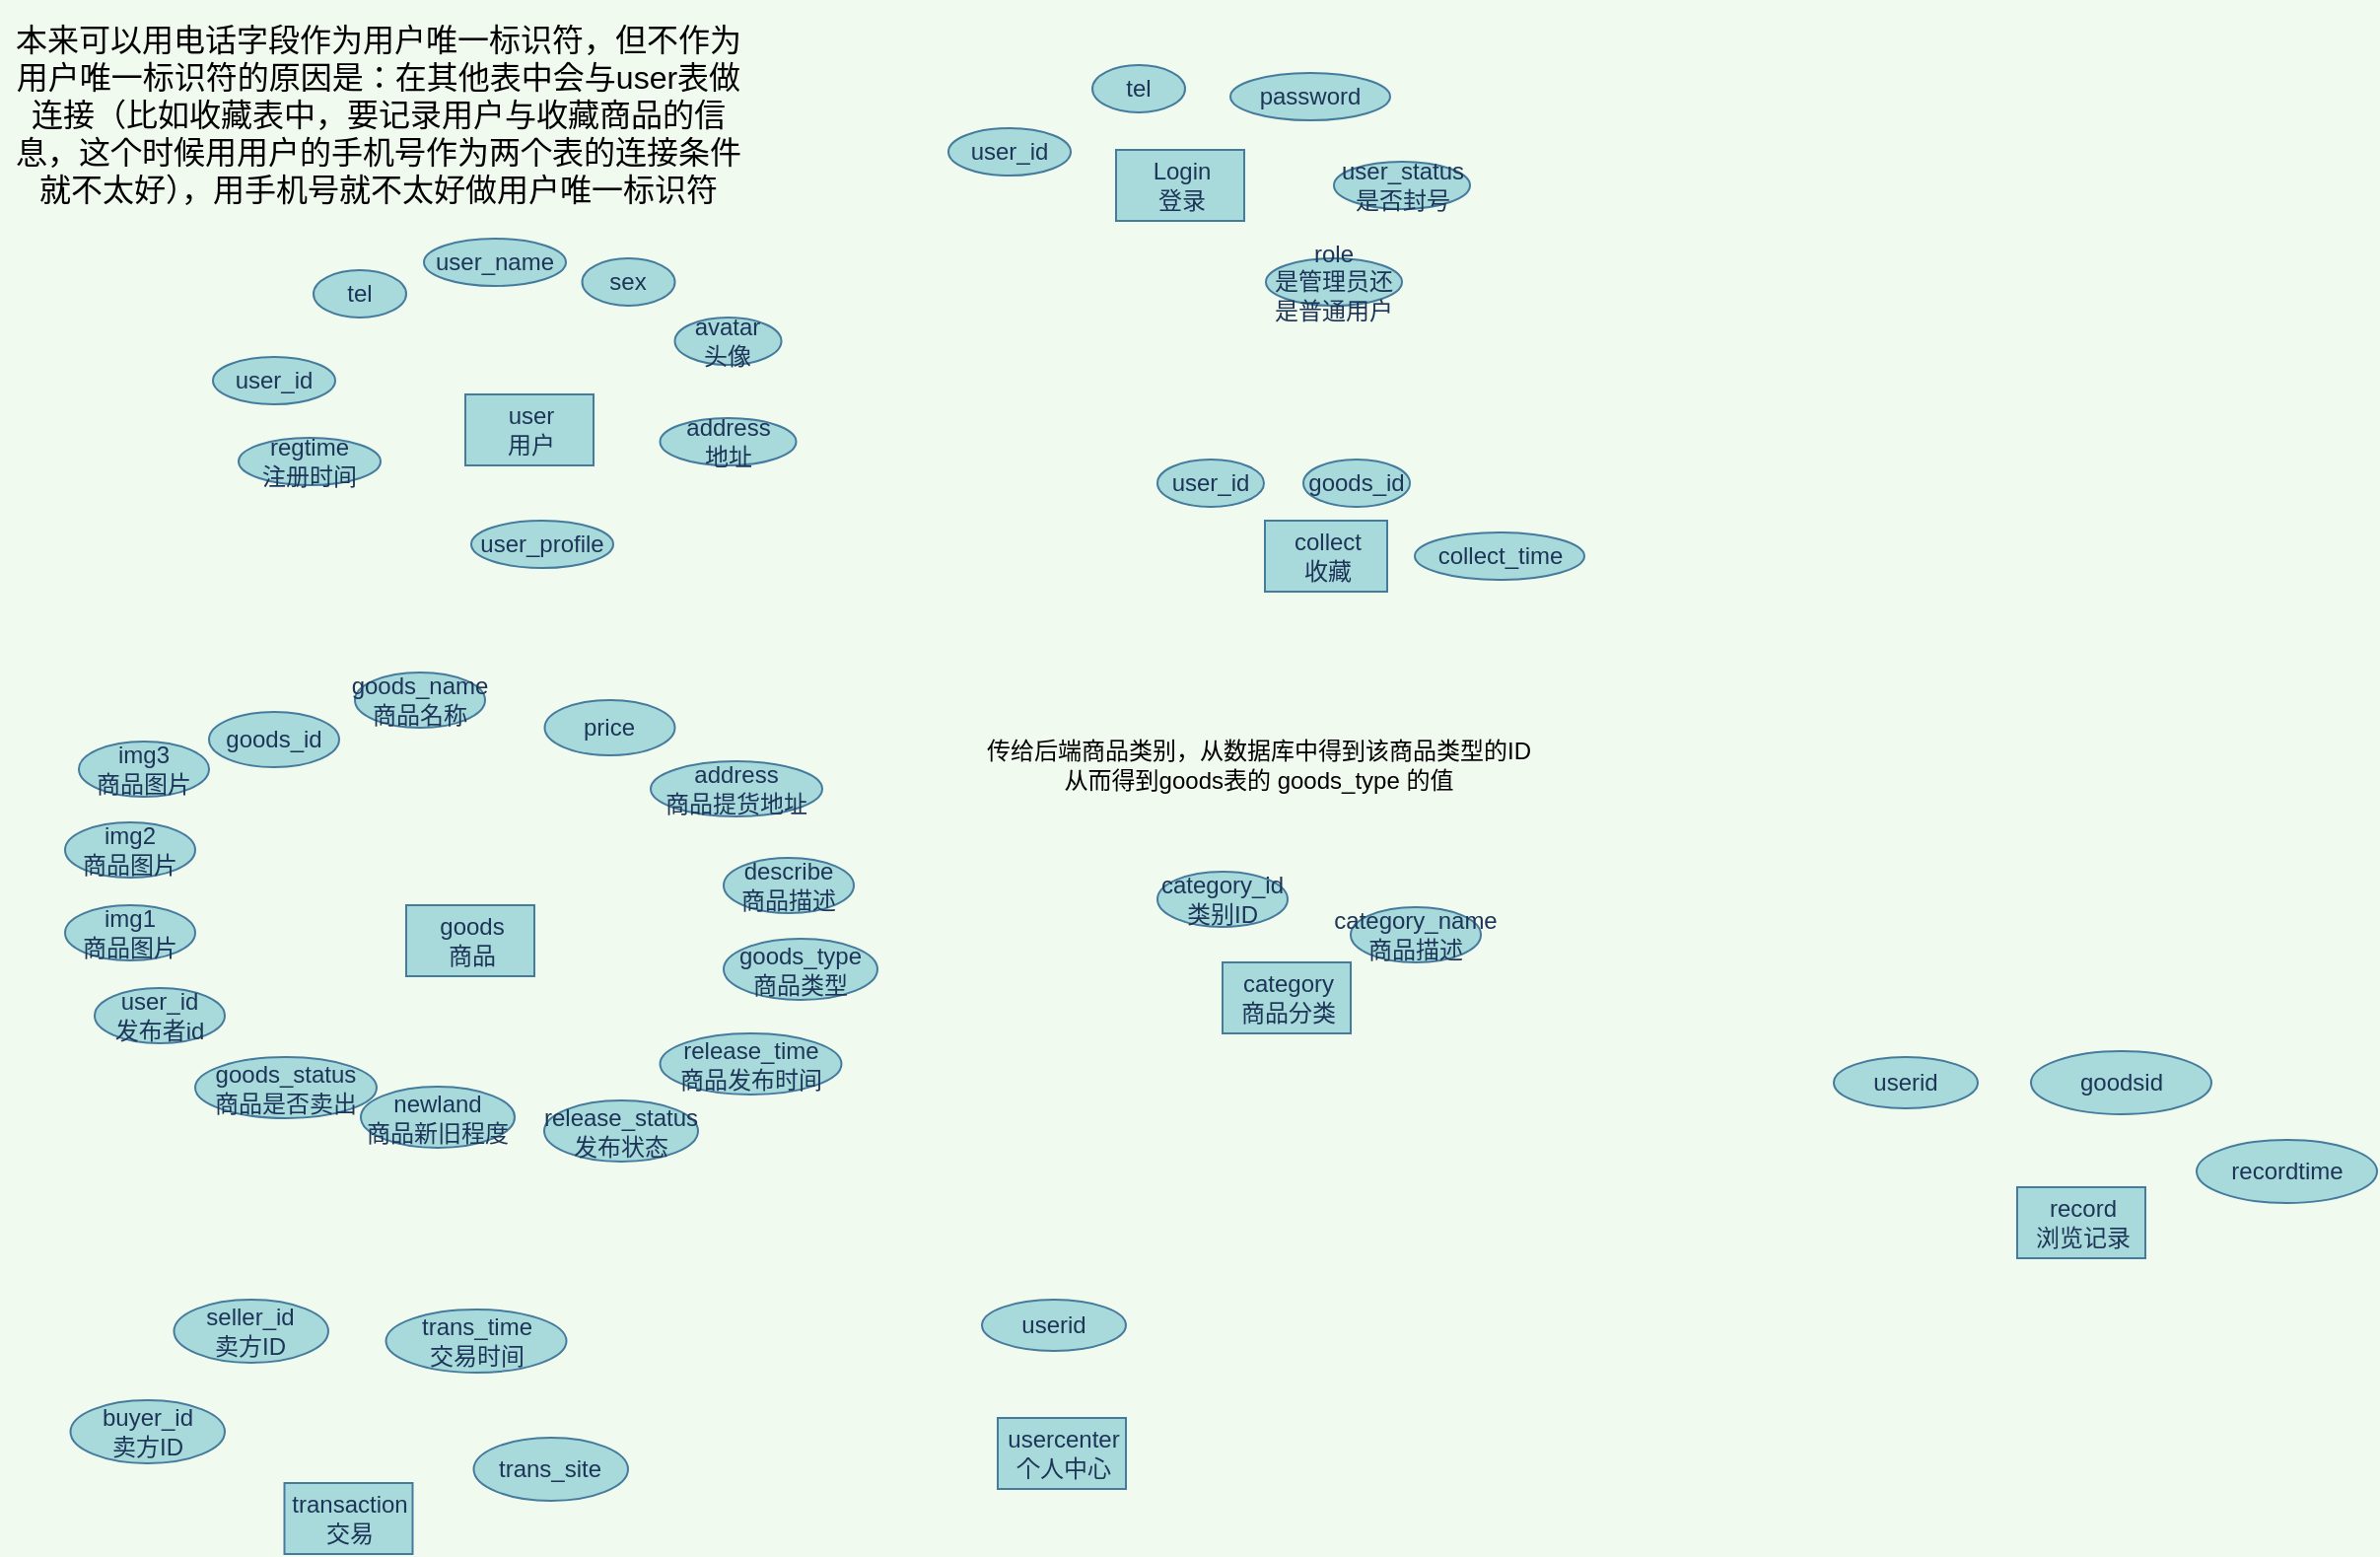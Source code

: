 <mxfile version="18.0.2" type="github">
  <diagram id="R2lEEEUBdFMjLlhIrx00" name="Page-1">
    <mxGraphModel dx="1276" dy="611" grid="0" gridSize="10" guides="1" tooltips="1" connect="1" arrows="1" fold="1" page="1" pageScale="1" pageWidth="850" pageHeight="1100" background="#F1FAEE" math="0" shadow="0" extFonts="Permanent Marker^https://fonts.googleapis.com/css?family=Permanent+Marker">
      <root>
        <mxCell id="0" />
        <mxCell id="1" parent="0" />
        <mxCell id="g1o5wDydBx8oVk8ByclE-10" value="user&lt;br&gt;用户" style="html=1;fillColor=#A8DADC;strokeColor=#457B9D;fontColor=#1D3557;" parent="1" vertex="1">
          <mxGeometry x="249" y="217" width="65" height="36" as="geometry" />
        </mxCell>
        <mxCell id="g1o5wDydBx8oVk8ByclE-11" value="collect&lt;br&gt;收藏" style="html=1;fillColor=#A8DADC;strokeColor=#457B9D;fontColor=#1D3557;" parent="1" vertex="1">
          <mxGeometry x="654.5" y="281" width="62" height="36" as="geometry" />
        </mxCell>
        <mxCell id="g1o5wDydBx8oVk8ByclE-12" value="user_id" style="ellipse;whiteSpace=wrap;html=1;rounded=0;sketch=0;fontColor=#1D3557;strokeColor=#457B9D;fillColor=#A8DADC;" parent="1" vertex="1">
          <mxGeometry x="121" y="198" width="62" height="24" as="geometry" />
        </mxCell>
        <mxCell id="g1o5wDydBx8oVk8ByclE-13" value="user_name" style="ellipse;whiteSpace=wrap;html=1;rounded=0;sketch=0;fontColor=#1D3557;strokeColor=#457B9D;fillColor=#A8DADC;" parent="1" vertex="1">
          <mxGeometry x="228" y="138" width="72" height="24" as="geometry" />
        </mxCell>
        <mxCell id="g1o5wDydBx8oVk8ByclE-14" value="tel" style="ellipse;whiteSpace=wrap;html=1;rounded=0;sketch=0;fontColor=#1D3557;strokeColor=#457B9D;fillColor=#A8DADC;" parent="1" vertex="1">
          <mxGeometry x="172" y="154" width="47" height="24" as="geometry" />
        </mxCell>
        <mxCell id="g1o5wDydBx8oVk8ByclE-15" value="address&lt;br&gt;地址" style="ellipse;whiteSpace=wrap;html=1;rounded=0;sketch=0;fontColor=#1D3557;strokeColor=#457B9D;fillColor=#A8DADC;" parent="1" vertex="1">
          <mxGeometry x="347.75" y="229" width="69" height="24" as="geometry" />
        </mxCell>
        <mxCell id="g1o5wDydBx8oVk8ByclE-16" value="sex" style="ellipse;whiteSpace=wrap;html=1;rounded=0;sketch=0;fontColor=#1D3557;strokeColor=#457B9D;fillColor=#A8DADC;" parent="1" vertex="1">
          <mxGeometry x="308.25" y="148" width="47" height="24" as="geometry" />
        </mxCell>
        <mxCell id="g1o5wDydBx8oVk8ByclE-17" value="avatar&lt;br&gt;头像" style="ellipse;whiteSpace=wrap;html=1;rounded=0;sketch=0;fontColor=#1D3557;strokeColor=#457B9D;fillColor=#A8DADC;" parent="1" vertex="1">
          <mxGeometry x="355.25" y="178" width="54" height="24" as="geometry" />
        </mxCell>
        <mxCell id="g1o5wDydBx8oVk8ByclE-18" value="regtime&lt;br&gt;注册时间" style="ellipse;whiteSpace=wrap;html=1;rounded=0;sketch=0;fontColor=#1D3557;strokeColor=#457B9D;fillColor=#A8DADC;" parent="1" vertex="1">
          <mxGeometry x="134" y="239" width="72" height="24" as="geometry" />
        </mxCell>
        <mxCell id="g1o5wDydBx8oVk8ByclE-20" value="user_status&lt;br&gt;是否封号" style="ellipse;whiteSpace=wrap;html=1;rounded=0;sketch=0;fontColor=#1D3557;strokeColor=#457B9D;fillColor=#A8DADC;" parent="1" vertex="1">
          <mxGeometry x="689.5" y="99" width="69" height="24" as="geometry" />
        </mxCell>
        <mxCell id="g1o5wDydBx8oVk8ByclE-21" value="user_id" style="ellipse;whiteSpace=wrap;html=1;rounded=0;sketch=0;fontColor=#1D3557;strokeColor=#457B9D;fillColor=#A8DADC;" parent="1" vertex="1">
          <mxGeometry x="600" y="250" width="54" height="24" as="geometry" />
        </mxCell>
        <mxCell id="g1o5wDydBx8oVk8ByclE-22" value="goods_id" style="ellipse;whiteSpace=wrap;html=1;rounded=0;sketch=0;fontColor=#1D3557;strokeColor=#457B9D;fillColor=#A8DADC;" parent="1" vertex="1">
          <mxGeometry x="674" y="250" width="54" height="24" as="geometry" />
        </mxCell>
        <mxCell id="g1o5wDydBx8oVk8ByclE-23" value="collect_time" style="ellipse;whiteSpace=wrap;html=1;rounded=0;sketch=0;fontColor=#1D3557;strokeColor=#457B9D;fillColor=#A8DADC;" parent="1" vertex="1">
          <mxGeometry x="730.5" y="287" width="86" height="24" as="geometry" />
        </mxCell>
        <mxCell id="g1o5wDydBx8oVk8ByclE-24" value="goods&lt;br&gt;商品" style="html=1;fillColor=#A8DADC;strokeColor=#457B9D;fontColor=#1D3557;" parent="1" vertex="1">
          <mxGeometry x="219" y="476" width="65" height="36" as="geometry" />
        </mxCell>
        <mxCell id="XdJG98j6NMw2zqZAvnP--1" value="record&lt;br&gt;浏览记录" style="html=1;fillColor=#A8DADC;strokeColor=#457B9D;fontColor=#1D3557;" parent="1" vertex="1">
          <mxGeometry x="1036" y="619" width="65" height="36" as="geometry" />
        </mxCell>
        <mxCell id="XdJG98j6NMw2zqZAvnP--2" value="goods_id" style="ellipse;whiteSpace=wrap;html=1;rounded=0;sketch=0;fontColor=#1D3557;strokeColor=#457B9D;fillColor=#A8DADC;" parent="1" vertex="1">
          <mxGeometry x="119" y="378" width="66" height="28" as="geometry" />
        </mxCell>
        <mxCell id="XdJG98j6NMw2zqZAvnP--3" value="price" style="ellipse;whiteSpace=wrap;html=1;rounded=0;sketch=0;fontColor=#1D3557;strokeColor=#457B9D;fillColor=#A8DADC;" parent="1" vertex="1">
          <mxGeometry x="289.25" y="372" width="66" height="28" as="geometry" />
        </mxCell>
        <mxCell id="XdJG98j6NMw2zqZAvnP--4" value="describe&lt;br&gt;商品描述" style="ellipse;whiteSpace=wrap;html=1;rounded=0;sketch=0;fontColor=#1D3557;strokeColor=#457B9D;fillColor=#A8DADC;" parent="1" vertex="1">
          <mxGeometry x="380" y="452" width="66" height="28" as="geometry" />
        </mxCell>
        <mxCell id="XdJG98j6NMw2zqZAvnP--5" value="goods_type&lt;br&gt;商品类型" style="ellipse;whiteSpace=wrap;html=1;rounded=0;sketch=0;fontColor=#1D3557;strokeColor=#457B9D;fillColor=#A8DADC;" parent="1" vertex="1">
          <mxGeometry x="380" y="493" width="78" height="31" as="geometry" />
        </mxCell>
        <mxCell id="XdJG98j6NMw2zqZAvnP--6" value="goods_status&lt;br&gt;商品是否卖出" style="ellipse;whiteSpace=wrap;html=1;rounded=0;sketch=0;fontColor=#1D3557;strokeColor=#457B9D;fillColor=#A8DADC;" parent="1" vertex="1">
          <mxGeometry x="112" y="553" width="92" height="31" as="geometry" />
        </mxCell>
        <mxCell id="XdJG98j6NMw2zqZAvnP--7" value="release_time&lt;br&gt;商品发布时间" style="ellipse;whiteSpace=wrap;html=1;rounded=0;sketch=0;fontColor=#1D3557;strokeColor=#457B9D;fillColor=#A8DADC;" parent="1" vertex="1">
          <mxGeometry x="347.75" y="541" width="92" height="31" as="geometry" />
        </mxCell>
        <mxCell id="XdJG98j6NMw2zqZAvnP--8" value="transaction&lt;br&gt;交易" style="html=1;fillColor=#A8DADC;strokeColor=#457B9D;fontColor=#1D3557;" parent="1" vertex="1">
          <mxGeometry x="157.25" y="769" width="65" height="36" as="geometry" />
        </mxCell>
        <mxCell id="XdJG98j6NMw2zqZAvnP--9" value="img2&lt;br&gt;商品图片" style="ellipse;whiteSpace=wrap;html=1;rounded=0;sketch=0;fontColor=#1D3557;strokeColor=#457B9D;fillColor=#A8DADC;" parent="1" vertex="1">
          <mxGeometry x="46" y="434" width="66" height="28" as="geometry" />
        </mxCell>
        <mxCell id="XdJG98j6NMw2zqZAvnP--10" value="trans_time&lt;br&gt;交易时间" style="ellipse;whiteSpace=wrap;html=1;rounded=0;sketch=0;fontColor=#1D3557;strokeColor=#457B9D;fillColor=#A8DADC;" parent="1" vertex="1">
          <mxGeometry x="208.75" y="681" width="91.5" height="32" as="geometry" />
        </mxCell>
        <mxCell id="XdJG98j6NMw2zqZAvnP--11" value="trans_site" style="ellipse;whiteSpace=wrap;html=1;rounded=0;sketch=0;fontColor=#1D3557;strokeColor=#457B9D;fillColor=#A8DADC;" parent="1" vertex="1">
          <mxGeometry x="253.25" y="746" width="78.25" height="32" as="geometry" />
        </mxCell>
        <mxCell id="XdJG98j6NMw2zqZAvnP--12" value="buyer_id&lt;br&gt;卖方ID" style="ellipse;whiteSpace=wrap;html=1;rounded=0;sketch=0;fontColor=#1D3557;strokeColor=#457B9D;fillColor=#A8DADC;" parent="1" vertex="1">
          <mxGeometry x="48.75" y="727" width="78.25" height="32" as="geometry" />
        </mxCell>
        <mxCell id="XdJG98j6NMw2zqZAvnP--13" value="seller_id&lt;br&gt;卖方ID" style="ellipse;whiteSpace=wrap;html=1;rounded=0;sketch=0;fontColor=#1D3557;strokeColor=#457B9D;fillColor=#A8DADC;" parent="1" vertex="1">
          <mxGeometry x="101.25" y="676" width="78.25" height="32" as="geometry" />
        </mxCell>
        <mxCell id="XdJG98j6NMw2zqZAvnP--14" value="goodsid" style="ellipse;whiteSpace=wrap;html=1;rounded=0;sketch=0;fontColor=#1D3557;strokeColor=#457B9D;fillColor=#A8DADC;" parent="1" vertex="1">
          <mxGeometry x="1043" y="550" width="91.5" height="32" as="geometry" />
        </mxCell>
        <mxCell id="XdJG98j6NMw2zqZAvnP--15" value="userid" style="ellipse;whiteSpace=wrap;html=1;rounded=0;sketch=0;fontColor=#1D3557;strokeColor=#457B9D;fillColor=#A8DADC;" parent="1" vertex="1">
          <mxGeometry x="943" y="553" width="73" height="26" as="geometry" />
        </mxCell>
        <mxCell id="XdJG98j6NMw2zqZAvnP--16" value="recordtime" style="ellipse;whiteSpace=wrap;html=1;rounded=0;sketch=0;fontColor=#1D3557;strokeColor=#457B9D;fillColor=#A8DADC;" parent="1" vertex="1">
          <mxGeometry x="1127" y="595" width="91.5" height="32" as="geometry" />
        </mxCell>
        <mxCell id="XdJG98j6NMw2zqZAvnP--17" value="usercenter&lt;br&gt;个人中心" style="html=1;fillColor=#A8DADC;strokeColor=#457B9D;fontColor=#1D3557;" parent="1" vertex="1">
          <mxGeometry x="519" y="736" width="65" height="36" as="geometry" />
        </mxCell>
        <mxCell id="XdJG98j6NMw2zqZAvnP--18" value="userid" style="ellipse;whiteSpace=wrap;html=1;rounded=0;sketch=0;fontColor=#1D3557;strokeColor=#457B9D;fillColor=#A8DADC;" parent="1" vertex="1">
          <mxGeometry x="511" y="676" width="73" height="26" as="geometry" />
        </mxCell>
        <mxCell id="XdJG98j6NMw2zqZAvnP--20" value="user_id&lt;br&gt;发布者id" style="ellipse;whiteSpace=wrap;html=1;rounded=0;sketch=0;fontColor=#1D3557;strokeColor=#457B9D;fillColor=#A8DADC;" parent="1" vertex="1">
          <mxGeometry x="61" y="518" width="66" height="28" as="geometry" />
        </mxCell>
        <mxCell id="XdJG98j6NMw2zqZAvnP--21" value="role&lt;br&gt;是管理员还是普通用户" style="ellipse;whiteSpace=wrap;html=1;rounded=0;sketch=0;fontColor=#1D3557;strokeColor=#457B9D;fillColor=#A8DADC;" parent="1" vertex="1">
          <mxGeometry x="655" y="148" width="69" height="24" as="geometry" />
        </mxCell>
        <mxCell id="SYEsHTh8tqa5NaPANKuM-1" value="password" style="ellipse;whiteSpace=wrap;html=1;rounded=0;sketch=0;fontColor=#1D3557;strokeColor=#457B9D;fillColor=#A8DADC;" parent="1" vertex="1">
          <mxGeometry x="637" y="54" width="81" height="24" as="geometry" />
        </mxCell>
        <mxCell id="SYEsHTh8tqa5NaPANKuM-2" value="Login&lt;br&gt;登录" style="html=1;fillColor=#A8DADC;strokeColor=#457B9D;fontColor=#1D3557;" parent="1" vertex="1">
          <mxGeometry x="579" y="93" width="65" height="36" as="geometry" />
        </mxCell>
        <mxCell id="SYEsHTh8tqa5NaPANKuM-4" value="tel" style="ellipse;whiteSpace=wrap;html=1;rounded=0;sketch=0;fontColor=#1D3557;strokeColor=#457B9D;fillColor=#A8DADC;" parent="1" vertex="1">
          <mxGeometry x="567" y="50" width="47" height="24" as="geometry" />
        </mxCell>
        <mxCell id="SYEsHTh8tqa5NaPANKuM-6" value="user_id" style="ellipse;whiteSpace=wrap;html=1;rounded=0;sketch=0;fontColor=#1D3557;strokeColor=#457B9D;fillColor=#A8DADC;" parent="1" vertex="1">
          <mxGeometry x="494" y="82" width="62" height="24" as="geometry" />
        </mxCell>
        <mxCell id="SYEsHTh8tqa5NaPANKuM-8" value="&lt;font style=&quot;font-size: 16px&quot;&gt;本来可以用电话字段作为用户唯一标识符，但不作为用户唯一标识符的原因是：在其他表中会与user表做连接（比如收藏表中，要记录用户与收藏商品的信息，这个时候用用户的手机号作为两个表的连接条件就不太好），用手机号就不太好做用户唯一标识符&lt;/font&gt;" style="text;html=1;strokeColor=none;fillColor=none;align=center;verticalAlign=middle;whiteSpace=wrap;rounded=0;" parent="1" vertex="1">
          <mxGeometry x="13" y="17" width="383.75" height="116" as="geometry" />
        </mxCell>
        <mxCell id="7Ip3TRDvnbnLxYBBL_82-1" value="user_profile" style="ellipse;whiteSpace=wrap;html=1;rounded=0;sketch=0;fontColor=#1D3557;strokeColor=#457B9D;fillColor=#A8DADC;" parent="1" vertex="1">
          <mxGeometry x="252" y="281" width="72" height="24" as="geometry" />
        </mxCell>
        <mxCell id="7Ip3TRDvnbnLxYBBL_82-2" value="goods_name&lt;br&gt;商品名称" style="ellipse;whiteSpace=wrap;html=1;rounded=0;sketch=0;fontColor=#1D3557;strokeColor=#457B9D;fillColor=#A8DADC;" parent="1" vertex="1">
          <mxGeometry x="193" y="358" width="66" height="28" as="geometry" />
        </mxCell>
        <mxCell id="7Ip3TRDvnbnLxYBBL_82-3" value="category&lt;br&gt;商品分类" style="html=1;fillColor=#A8DADC;strokeColor=#457B9D;fontColor=#1D3557;" parent="1" vertex="1">
          <mxGeometry x="633" y="505" width="65" height="36" as="geometry" />
        </mxCell>
        <mxCell id="7Ip3TRDvnbnLxYBBL_82-4" value="category_name&lt;br&gt;商品描述" style="ellipse;whiteSpace=wrap;html=1;rounded=0;sketch=0;fontColor=#1D3557;strokeColor=#457B9D;fillColor=#A8DADC;" parent="1" vertex="1">
          <mxGeometry x="698" y="477" width="66" height="28" as="geometry" />
        </mxCell>
        <mxCell id="7Ip3TRDvnbnLxYBBL_82-5" value="category_id&lt;br&gt;类别ID" style="ellipse;whiteSpace=wrap;html=1;rounded=0;sketch=0;fontColor=#1D3557;strokeColor=#457B9D;fillColor=#A8DADC;" parent="1" vertex="1">
          <mxGeometry x="600" y="459" width="66" height="28" as="geometry" />
        </mxCell>
        <mxCell id="7Ip3TRDvnbnLxYBBL_82-6" value="newland&lt;br&gt;商品新旧程度" style="ellipse;whiteSpace=wrap;html=1;rounded=0;sketch=0;fontColor=#1D3557;strokeColor=#457B9D;fillColor=#A8DADC;" parent="1" vertex="1">
          <mxGeometry x="196" y="568" width="78" height="31" as="geometry" />
        </mxCell>
        <mxCell id="7Ip3TRDvnbnLxYBBL_82-8" value="img1&lt;br&gt;商品图片" style="ellipse;whiteSpace=wrap;html=1;rounded=0;sketch=0;fontColor=#1D3557;strokeColor=#457B9D;fillColor=#A8DADC;" parent="1" vertex="1">
          <mxGeometry x="46" y="476" width="66" height="28" as="geometry" />
        </mxCell>
        <mxCell id="7Ip3TRDvnbnLxYBBL_82-9" value="img3&lt;br&gt;商品图片" style="ellipse;whiteSpace=wrap;html=1;rounded=0;sketch=0;fontColor=#1D3557;strokeColor=#457B9D;fillColor=#A8DADC;" parent="1" vertex="1">
          <mxGeometry x="53" y="393" width="66" height="28" as="geometry" />
        </mxCell>
        <mxCell id="7Ip3TRDvnbnLxYBBL_82-10" value="release_status&lt;br&gt;发布状态" style="ellipse;whiteSpace=wrap;html=1;rounded=0;sketch=0;fontColor=#1D3557;strokeColor=#457B9D;fillColor=#A8DADC;" parent="1" vertex="1">
          <mxGeometry x="289" y="575" width="78" height="31" as="geometry" />
        </mxCell>
        <mxCell id="7Ip3TRDvnbnLxYBBL_82-11" value="address&lt;br&gt;商品提货地址" style="ellipse;whiteSpace=wrap;html=1;rounded=0;sketch=0;fontColor=#1D3557;strokeColor=#457B9D;fillColor=#A8DADC;" parent="1" vertex="1">
          <mxGeometry x="343" y="403" width="87" height="28" as="geometry" />
        </mxCell>
        <mxCell id="7Ip3TRDvnbnLxYBBL_82-12" value="传给后端商品类别，从数据库中得到该商品类型的ID&lt;br&gt;从而得到goods表的 goods_type 的值" style="text;html=1;align=center;verticalAlign=middle;resizable=0;points=[];autosize=1;strokeColor=none;fillColor=none;" parent="1" vertex="1">
          <mxGeometry x="508" y="389" width="286" height="32" as="geometry" />
        </mxCell>
      </root>
    </mxGraphModel>
  </diagram>
</mxfile>
